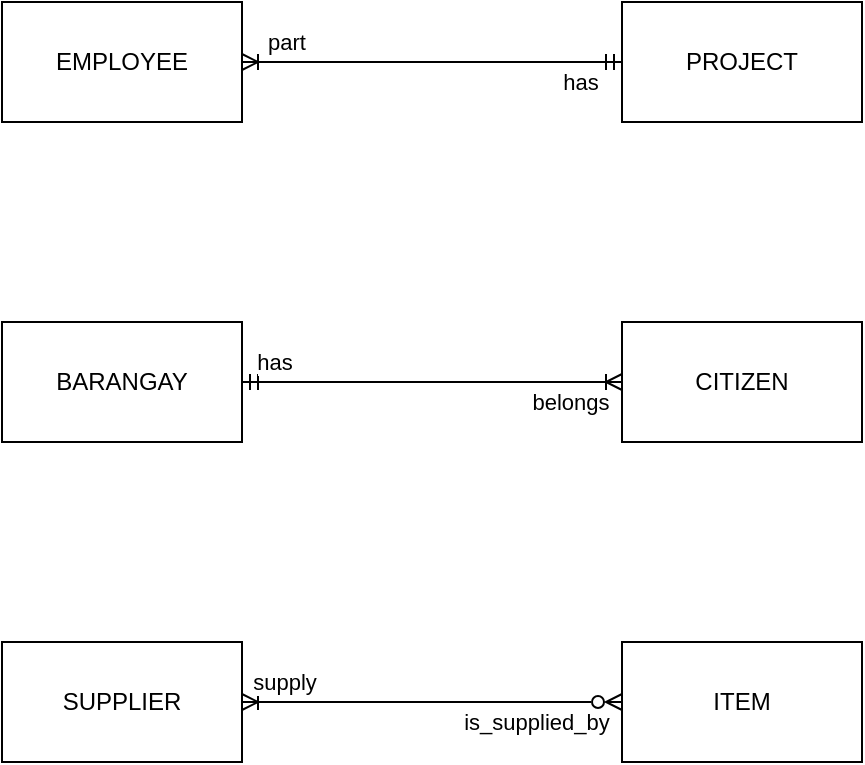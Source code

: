 <mxfile version="20.3.0" type="github">
  <diagram id="nNDk3eNQ-9JK2wy7S88K" name="Page-1">
    <mxGraphModel dx="868" dy="496" grid="1" gridSize="10" guides="1" tooltips="1" connect="1" arrows="1" fold="1" page="1" pageScale="1" pageWidth="850" pageHeight="1100" math="0" shadow="0">
      <root>
        <mxCell id="0" />
        <mxCell id="1" parent="0" />
        <mxCell id="uGkNyvJQebjftnd_rt7g-1" value="PROJECT" style="rounded=0;whiteSpace=wrap;html=1;" parent="1" vertex="1">
          <mxGeometry x="540" y="290" width="120" height="60" as="geometry" />
        </mxCell>
        <mxCell id="uGkNyvJQebjftnd_rt7g-10" style="edgeStyle=orthogonalEdgeStyle;rounded=0;orthogonalLoop=1;jettySize=auto;html=1;startArrow=ERoneToMany;startFill=0;endArrow=ERmandOne;endFill=0;" parent="1" source="uGkNyvJQebjftnd_rt7g-2" target="uGkNyvJQebjftnd_rt7g-1" edge="1">
          <mxGeometry relative="1" as="geometry" />
        </mxCell>
        <mxCell id="uGkNyvJQebjftnd_rt7g-11" value="part" style="edgeLabel;html=1;align=center;verticalAlign=middle;resizable=0;points=[];" parent="uGkNyvJQebjftnd_rt7g-10" vertex="1" connectable="0">
          <mxGeometry x="-0.771" y="2" relative="1" as="geometry">
            <mxPoint y="-8" as="offset" />
          </mxGeometry>
        </mxCell>
        <mxCell id="uGkNyvJQebjftnd_rt7g-12" value="has" style="edgeLabel;html=1;align=center;verticalAlign=middle;resizable=0;points=[];" parent="uGkNyvJQebjftnd_rt7g-10" vertex="1" connectable="0">
          <mxGeometry x="0.682" y="-3" relative="1" as="geometry">
            <mxPoint x="9" y="7" as="offset" />
          </mxGeometry>
        </mxCell>
        <mxCell id="uGkNyvJQebjftnd_rt7g-2" value="EMPLOYEE" style="rounded=0;whiteSpace=wrap;html=1;" parent="1" vertex="1">
          <mxGeometry x="230" y="290" width="120" height="60" as="geometry" />
        </mxCell>
        <mxCell id="uGkNyvJQebjftnd_rt7g-15" style="edgeStyle=orthogonalEdgeStyle;rounded=0;orthogonalLoop=1;jettySize=auto;html=1;startArrow=ERmandOne;startFill=0;endArrow=ERoneToMany;endFill=0;" parent="1" source="uGkNyvJQebjftnd_rt7g-3" target="uGkNyvJQebjftnd_rt7g-14" edge="1">
          <mxGeometry relative="1" as="geometry">
            <mxPoint x="580" y="480.0" as="targetPoint" />
          </mxGeometry>
        </mxCell>
        <mxCell id="uGkNyvJQebjftnd_rt7g-17" value="has" style="edgeLabel;html=1;align=center;verticalAlign=middle;resizable=0;points=[];" parent="uGkNyvJQebjftnd_rt7g-15" vertex="1" connectable="0">
          <mxGeometry x="-0.763" y="3" relative="1" as="geometry">
            <mxPoint x="-7" y="-7" as="offset" />
          </mxGeometry>
        </mxCell>
        <mxCell id="uGkNyvJQebjftnd_rt7g-18" value="belongs" style="edgeLabel;html=1;align=center;verticalAlign=middle;resizable=0;points=[];" parent="uGkNyvJQebjftnd_rt7g-15" vertex="1" connectable="0">
          <mxGeometry x="0.832" y="1" relative="1" as="geometry">
            <mxPoint x="-10" y="11" as="offset" />
          </mxGeometry>
        </mxCell>
        <mxCell id="uGkNyvJQebjftnd_rt7g-3" value="BARANGAY" style="rounded=0;whiteSpace=wrap;html=1;" parent="1" vertex="1">
          <mxGeometry x="230" y="450" width="120" height="60" as="geometry" />
        </mxCell>
        <mxCell id="uGkNyvJQebjftnd_rt7g-5" style="edgeStyle=orthogonalEdgeStyle;rounded=0;orthogonalLoop=1;jettySize=auto;html=1;endArrow=ERzeroToMany;endFill=0;startArrow=ERoneToMany;startFill=0;" parent="1" source="uGkNyvJQebjftnd_rt7g-4" target="uGkNyvJQebjftnd_rt7g-6" edge="1">
          <mxGeometry relative="1" as="geometry">
            <mxPoint x="570" y="640" as="targetPoint" />
          </mxGeometry>
        </mxCell>
        <mxCell id="uGkNyvJQebjftnd_rt7g-8" value="supply" style="edgeLabel;html=1;align=center;verticalAlign=middle;resizable=0;points=[];" parent="uGkNyvJQebjftnd_rt7g-5" vertex="1" connectable="0">
          <mxGeometry x="-0.692" y="1" relative="1" as="geometry">
            <mxPoint x="-9" y="-9" as="offset" />
          </mxGeometry>
        </mxCell>
        <mxCell id="uGkNyvJQebjftnd_rt7g-9" value="is_supplied_by" style="edgeLabel;html=1;align=center;verticalAlign=middle;resizable=0;points=[];" parent="uGkNyvJQebjftnd_rt7g-5" vertex="1" connectable="0">
          <mxGeometry x="0.65" y="2" relative="1" as="geometry">
            <mxPoint x="-10" y="12" as="offset" />
          </mxGeometry>
        </mxCell>
        <mxCell id="uGkNyvJQebjftnd_rt7g-4" value="SUPPLIER" style="rounded=0;whiteSpace=wrap;html=1;" parent="1" vertex="1">
          <mxGeometry x="230" y="610" width="120" height="60" as="geometry" />
        </mxCell>
        <mxCell id="uGkNyvJQebjftnd_rt7g-6" value="ITEM" style="rounded=0;whiteSpace=wrap;html=1;" parent="1" vertex="1">
          <mxGeometry x="540" y="610" width="120" height="60" as="geometry" />
        </mxCell>
        <mxCell id="uGkNyvJQebjftnd_rt7g-14" value="CITIZEN" style="rounded=0;whiteSpace=wrap;html=1;" parent="1" vertex="1">
          <mxGeometry x="540" y="450" width="120" height="60" as="geometry" />
        </mxCell>
      </root>
    </mxGraphModel>
  </diagram>
</mxfile>
